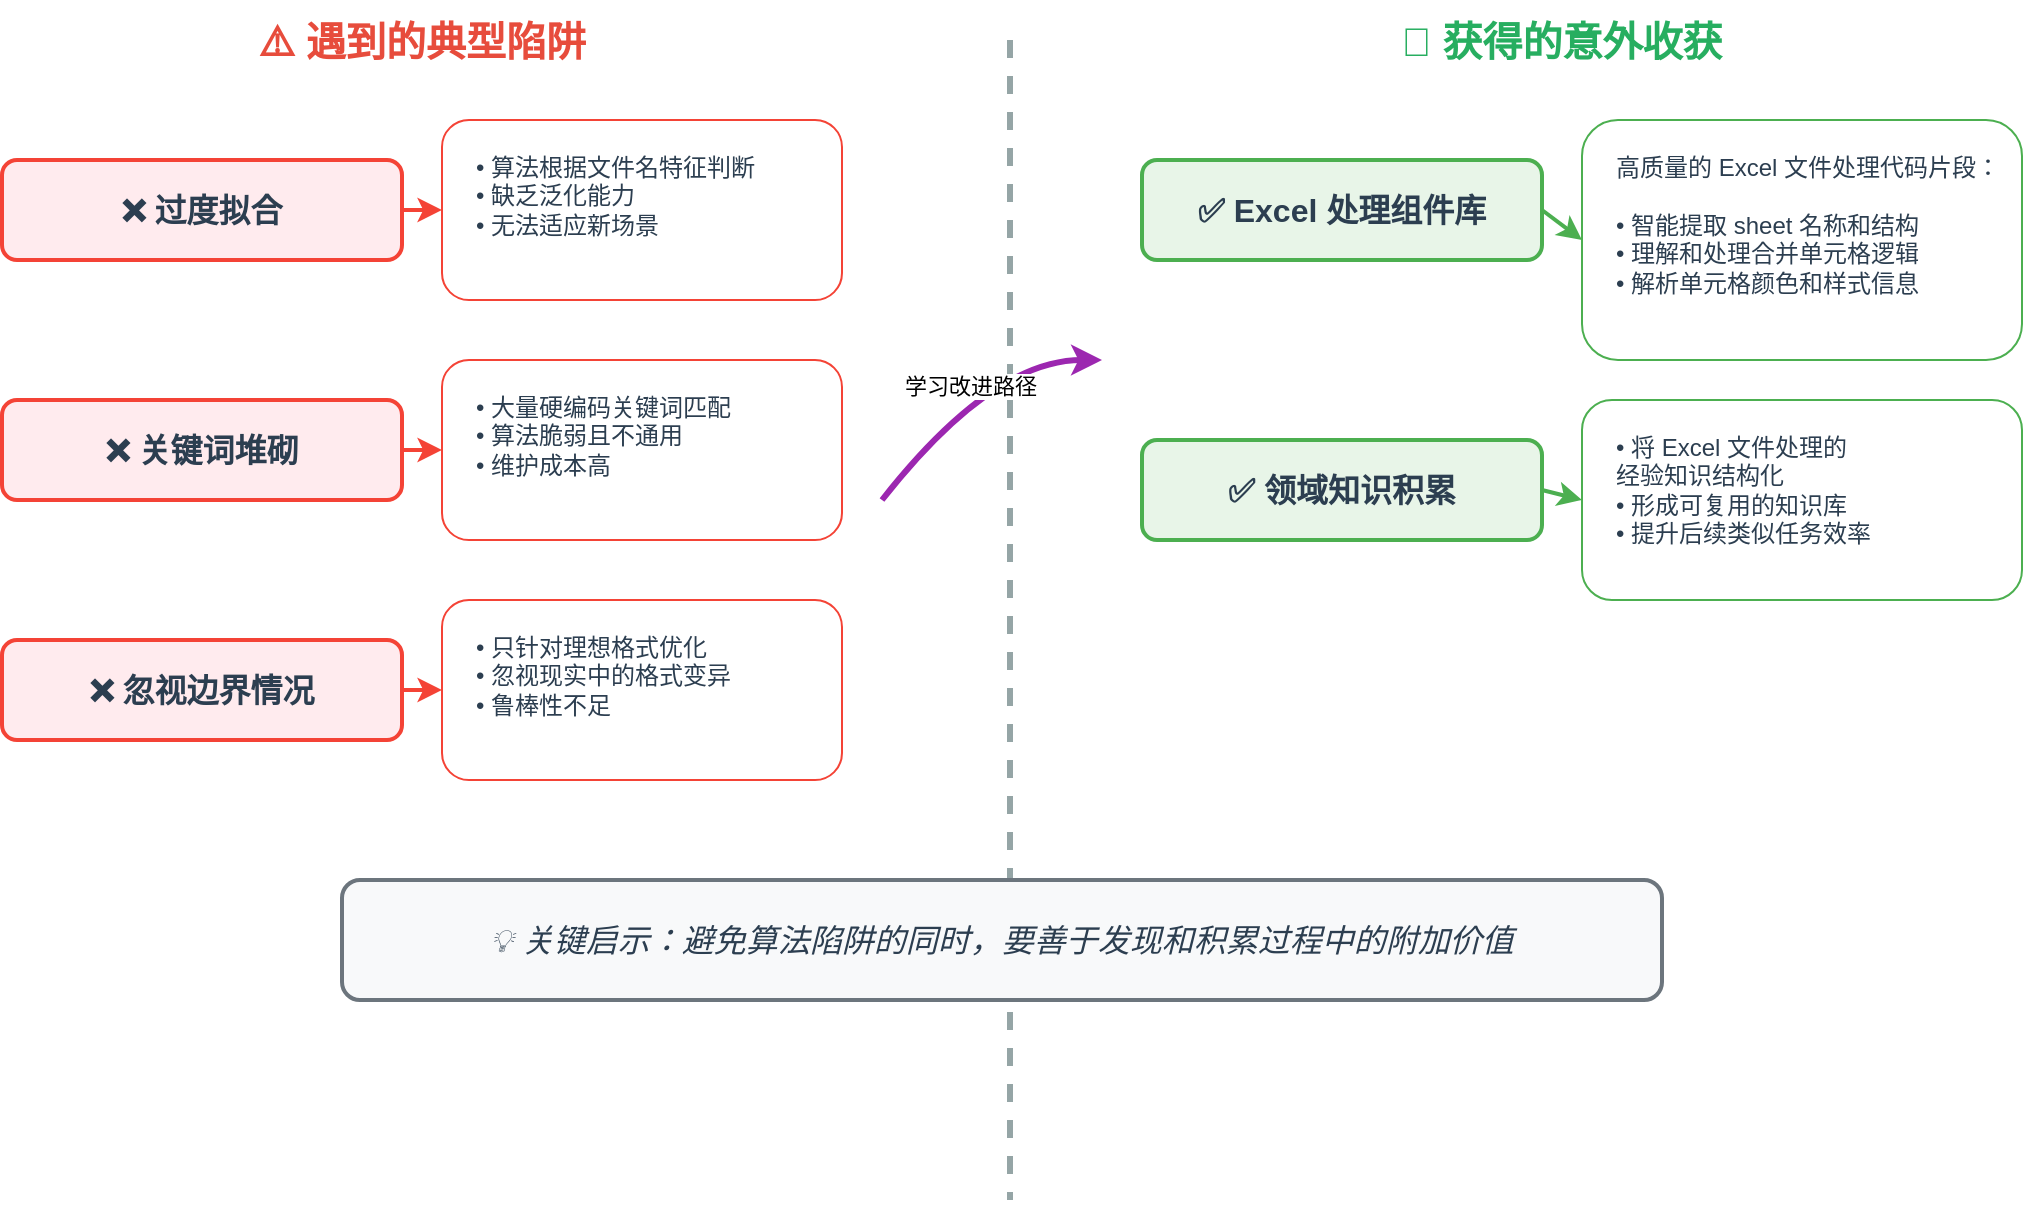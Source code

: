 <mxfile>
    <diagram name="优化过程关键发现" id="optimization-findings">
        <mxGraphModel dx="489" dy="532" grid="1" gridSize="10" guides="1" tooltips="1" connect="1" arrows="1" fold="1" page="1" pageScale="1" pageWidth="1169" pageHeight="827" math="0" shadow="0">
            <root>
                <mxCell id="0"/>
                <mxCell id="1" parent="0"/>
                <mxCell id="divider" value="" style="endArrow=none;html=1;strokeWidth=3;strokeColor=#95a5a6;dashed=1;" parent="1" edge="1">
                    <mxGeometry width="50" height="50" relative="1" as="geometry">
                        <mxPoint x="584" y="120" as="sourcePoint"/>
                        <mxPoint x="584" y="700" as="targetPoint"/>
                    </mxGeometry>
                </mxCell>
                <mxCell id="traps-title" value="⚠️ 遇到的典型陷阱" style="text;html=1;strokeColor=none;fillColor=none;align=center;verticalAlign=middle;whiteSpace=wrap;rounded=0;fontSize=20;fontStyle=1;fontColor=#e74c3c;" parent="1" vertex="1">
                    <mxGeometry x="150" y="100" width="280" height="40" as="geometry"/>
                </mxCell>
                <mxCell id="trap1" value="❌ 过度拟合" style="rounded=1;whiteSpace=wrap;html=1;fontSize=16;fontStyle=1;fillColor=#ffebee;strokeColor=#f44336;strokeWidth=2;fontColor=#2c3e50;" parent="1" vertex="1">
                    <mxGeometry x="80" y="180" width="200" height="50" as="geometry"/>
                </mxCell>
                <mxCell id="trap1-detail" value="• 算法根据文件名特征判断&#xa;• 缺乏泛化能力&#xa;• 无法适应新场景" style="rounded=1;whiteSpace=wrap;html=1;fontSize=12;fillColor=#ffffff;strokeColor=#f44336;strokeWidth=1;align=left;verticalAlign=top;spacingLeft=15;spacingTop=10;fontColor=#2c3e50;" parent="1" vertex="1">
                    <mxGeometry x="300" y="160" width="200" height="90" as="geometry"/>
                </mxCell>
                <mxCell id="trap2" value="❌ 关键词堆砌" style="rounded=1;whiteSpace=wrap;html=1;fontSize=16;fontStyle=1;fillColor=#ffebee;strokeColor=#f44336;strokeWidth=2;fontColor=#2c3e50;" parent="1" vertex="1">
                    <mxGeometry x="80" y="300" width="200" height="50" as="geometry"/>
                </mxCell>
                <mxCell id="trap2-detail" value="• 大量硬编码关键词匹配&#xa;• 算法脆弱且不通用&#xa;• 维护成本高" style="rounded=1;whiteSpace=wrap;html=1;fontSize=12;fillColor=#ffffff;strokeColor=#f44336;strokeWidth=1;align=left;verticalAlign=top;spacingLeft=15;spacingTop=10;fontColor=#2c3e50;" parent="1" vertex="1">
                    <mxGeometry x="300" y="280" width="200" height="90" as="geometry"/>
                </mxCell>
                <mxCell id="trap3" value="❌ 忽视边界情况" style="rounded=1;whiteSpace=wrap;html=1;fontSize=16;fontStyle=1;fillColor=#ffebee;strokeColor=#f44336;strokeWidth=2;fontColor=#2c3e50;" parent="1" vertex="1">
                    <mxGeometry x="80" y="420" width="200" height="50" as="geometry"/>
                </mxCell>
                <mxCell id="trap3-detail" value="• 只针对理想格式优化&#xa;• 忽视现实中的格式变异&#xa;• 鲁棒性不足" style="rounded=1;whiteSpace=wrap;html=1;fontSize=12;fillColor=#ffffff;strokeColor=#f44336;strokeWidth=1;align=left;verticalAlign=top;spacingLeft=15;spacingTop=10;fontColor=#2c3e50;" parent="1" vertex="1">
                    <mxGeometry x="300" y="400" width="200" height="90" as="geometry"/>
                </mxCell>
                <mxCell id="gains-title" value="🎯 获得的意外收获" style="text;html=1;strokeColor=none;fillColor=none;align=center;verticalAlign=middle;whiteSpace=wrap;rounded=0;fontSize=20;fontStyle=1;fontColor=#27ae60;" parent="1" vertex="1">
                    <mxGeometry x="720" y="100" width="280" height="40" as="geometry"/>
                </mxCell>
                <mxCell id="gain1" value="✅ Excel 处理组件库" style="rounded=1;whiteSpace=wrap;html=1;fontSize=16;fontStyle=1;fillColor=#e8f5e8;strokeColor=#4CAF50;strokeWidth=2;fontColor=#2c3e50;" parent="1" vertex="1">
                    <mxGeometry x="650" y="180" width="200" height="50" as="geometry"/>
                </mxCell>
                <mxCell id="gain1-detail" value="高质量的 Excel 文件处理代码片段：&#xa;&#xa;• 智能提取 sheet 名称和结构&#xa;• 理解和处理合并单元格逻辑&#xa;• 解析单元格颜色和样式信息" style="rounded=1;whiteSpace=wrap;html=1;fontSize=12;fillColor=#ffffff;strokeColor=#4CAF50;strokeWidth=1;align=left;verticalAlign=top;spacingLeft=15;spacingTop=10;fontColor=#2c3e50;" parent="1" vertex="1">
                    <mxGeometry x="870" y="160" width="220" height="120" as="geometry"/>
                </mxCell>
                <mxCell id="gain2" value="✅ 领域知识积累" style="rounded=1;whiteSpace=wrap;html=1;fontSize=16;fontStyle=1;fillColor=#e8f5e8;strokeColor=#4CAF50;strokeWidth=2;fontColor=#2c3e50;" parent="1" vertex="1">
                    <mxGeometry x="650" y="320" width="200" height="50" as="geometry"/>
                </mxCell>
                <mxCell id="gain2-detail" value="• 将 Excel 文件处理的&#xa;  经验知识结构化&#xa;• 形成可复用的知识库&#xa;• 提升后续类似任务效率" style="rounded=1;whiteSpace=wrap;html=1;fontSize=12;fillColor=#ffffff;strokeColor=#4CAF50;strokeWidth=1;align=left;verticalAlign=top;spacingLeft=15;spacingTop=10;fontColor=#2c3e50;" parent="1" vertex="1">
                    <mxGeometry x="870" y="300" width="220" height="100" as="geometry"/>
                </mxCell>
                <mxCell id="trap1-line" value="" style="endArrow=classic;html=1;rounded=0;exitX=1;exitY=0.5;exitDx=0;exitDy=0;entryX=0;entryY=0.5;entryDx=0;entryDy=0;strokeColor=#f44336;strokeWidth=2;" parent="1" source="trap1" target="trap1-detail" edge="1">
                    <mxGeometry width="50" height="50" relative="1" as="geometry">
                        <mxPoint x="400" y="300" as="sourcePoint"/>
                        <mxPoint x="450" y="250" as="targetPoint"/>
                    </mxGeometry>
                </mxCell>
                <mxCell id="trap2-line" value="" style="endArrow=classic;html=1;rounded=0;exitX=1;exitY=0.5;exitDx=0;exitDy=0;entryX=0;entryY=0.5;entryDx=0;entryDy=0;strokeColor=#f44336;strokeWidth=2;" parent="1" source="trap2" target="trap2-detail" edge="1">
                    <mxGeometry width="50" height="50" relative="1" as="geometry">
                        <mxPoint x="400" y="400" as="sourcePoint"/>
                        <mxPoint x="450" y="350" as="targetPoint"/>
                    </mxGeometry>
                </mxCell>
                <mxCell id="trap3-line" value="" style="endArrow=classic;html=1;rounded=0;exitX=1;exitY=0.5;exitDx=0;exitDy=0;entryX=0;entryY=0.5;entryDx=0;entryDy=0;strokeColor=#f44336;strokeWidth=2;" parent="1" source="trap3" target="trap3-detail" edge="1">
                    <mxGeometry width="50" height="50" relative="1" as="geometry">
                        <mxPoint x="400" y="500" as="sourcePoint"/>
                        <mxPoint x="450" y="450" as="targetPoint"/>
                    </mxGeometry>
                </mxCell>
                <mxCell id="gain1-line" value="" style="endArrow=classic;html=1;rounded=0;exitX=1;exitY=0.5;exitDx=0;exitDy=0;entryX=0;entryY=0.5;entryDx=0;entryDy=0;strokeColor=#4CAF50;strokeWidth=2;" parent="1" source="gain1" target="gain1-detail" edge="1">
                    <mxGeometry width="50" height="50" relative="1" as="geometry">
                        <mxPoint x="900" y="300" as="sourcePoint"/>
                        <mxPoint x="950" y="250" as="targetPoint"/>
                    </mxGeometry>
                </mxCell>
                <mxCell id="gain2-line" value="" style="endArrow=classic;html=1;rounded=0;exitX=1;exitY=0.5;exitDx=0;exitDy=0;entryX=0;entryY=0.5;entryDx=0;entryDy=0;strokeColor=#4CAF50;strokeWidth=2;" parent="1" source="gain2" target="gain2-detail" edge="1">
                    <mxGeometry width="50" height="50" relative="1" as="geometry">
                        <mxPoint x="900" y="400" as="sourcePoint"/>
                        <mxPoint x="950" y="350" as="targetPoint"/>
                    </mxGeometry>
                </mxCell>
                <mxCell id="summary" value="💡 关键启示：避免算法陷阱的同时，要善于发现和积累过程中的附加价值" style="rounded=1;whiteSpace=wrap;html=1;fontSize=16;fillColor=#f8f9fa;strokeColor=#6c757d;strokeWidth=2;fontColor=#2c3e50;align=center;fontStyle=2;" parent="1" vertex="1">
                    <mxGeometry x="250" y="540" width="660" height="60" as="geometry"/>
                </mxCell>
                <mxCell id="learning-arrow" value="学习改进路径" style="endArrow=classic;html=1;rounded=0;strokeColor=#9C27B0;strokeWidth=3;curved=1;exitX=1;exitY=0.5;exitDx=0;exitDy=0;entryX=0;entryY=0.5;entryDx=0;entryDy=0;" parent="1" edge="1">
                    <mxGeometry width="50" height="50" relative="1" as="geometry">
                        <mxPoint x="520" y="350" as="sourcePoint"/>
                        <mxPoint x="630" y="280" as="targetPoint"/>
                        <Array as="points">
                            <mxPoint x="575" y="280"/>
                        </Array>
                    </mxGeometry>
                </mxCell>
            </root>
        </mxGraphModel>
    </diagram>
</mxfile>